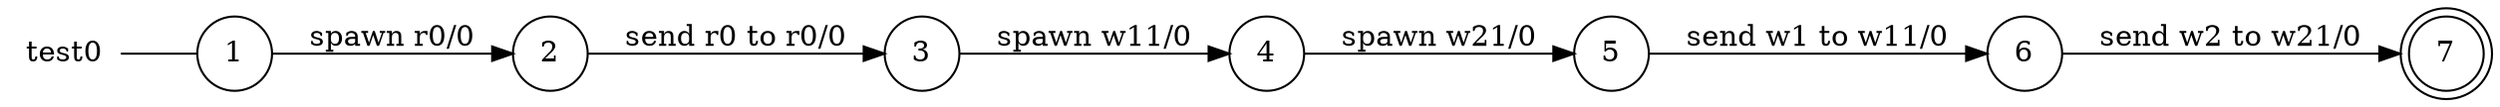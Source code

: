 digraph test0 {
	rankdir="LR";
	n_0 [label="test0", shape="plaintext"];
	n_1 [id="5", shape=doublecircle, label="7"];
	n_2 [id="6", shape=circle, label="5"];
	n_3 [id="1", shape=circle, label="1"];
	n_0 -> n_3 [arrowhead=none];
	n_4 [id="2", shape=circle, label="2"];
	n_5 [id="4", shape=circle, label="6"];
	n_6 [id="7", shape=circle, label="3"];
	n_7 [id="3", shape=circle, label="4"];

	n_5 -> n_1 [id="[$e|1]", label="send w2 to w21/0"];
	n_3 -> n_4 [id="[$e|2]", label="spawn r0/0"];
	n_7 -> n_2 [id="[$e|3]", label="spawn w21/0"];
	n_6 -> n_7 [id="[$e|0]", label="spawn w11/0"];
	n_4 -> n_6 [id="[$e|4]", label="send r0 to r0/0"];
	n_2 -> n_5 [id="[$e|5]", label="send w1 to w11/0"];
}
